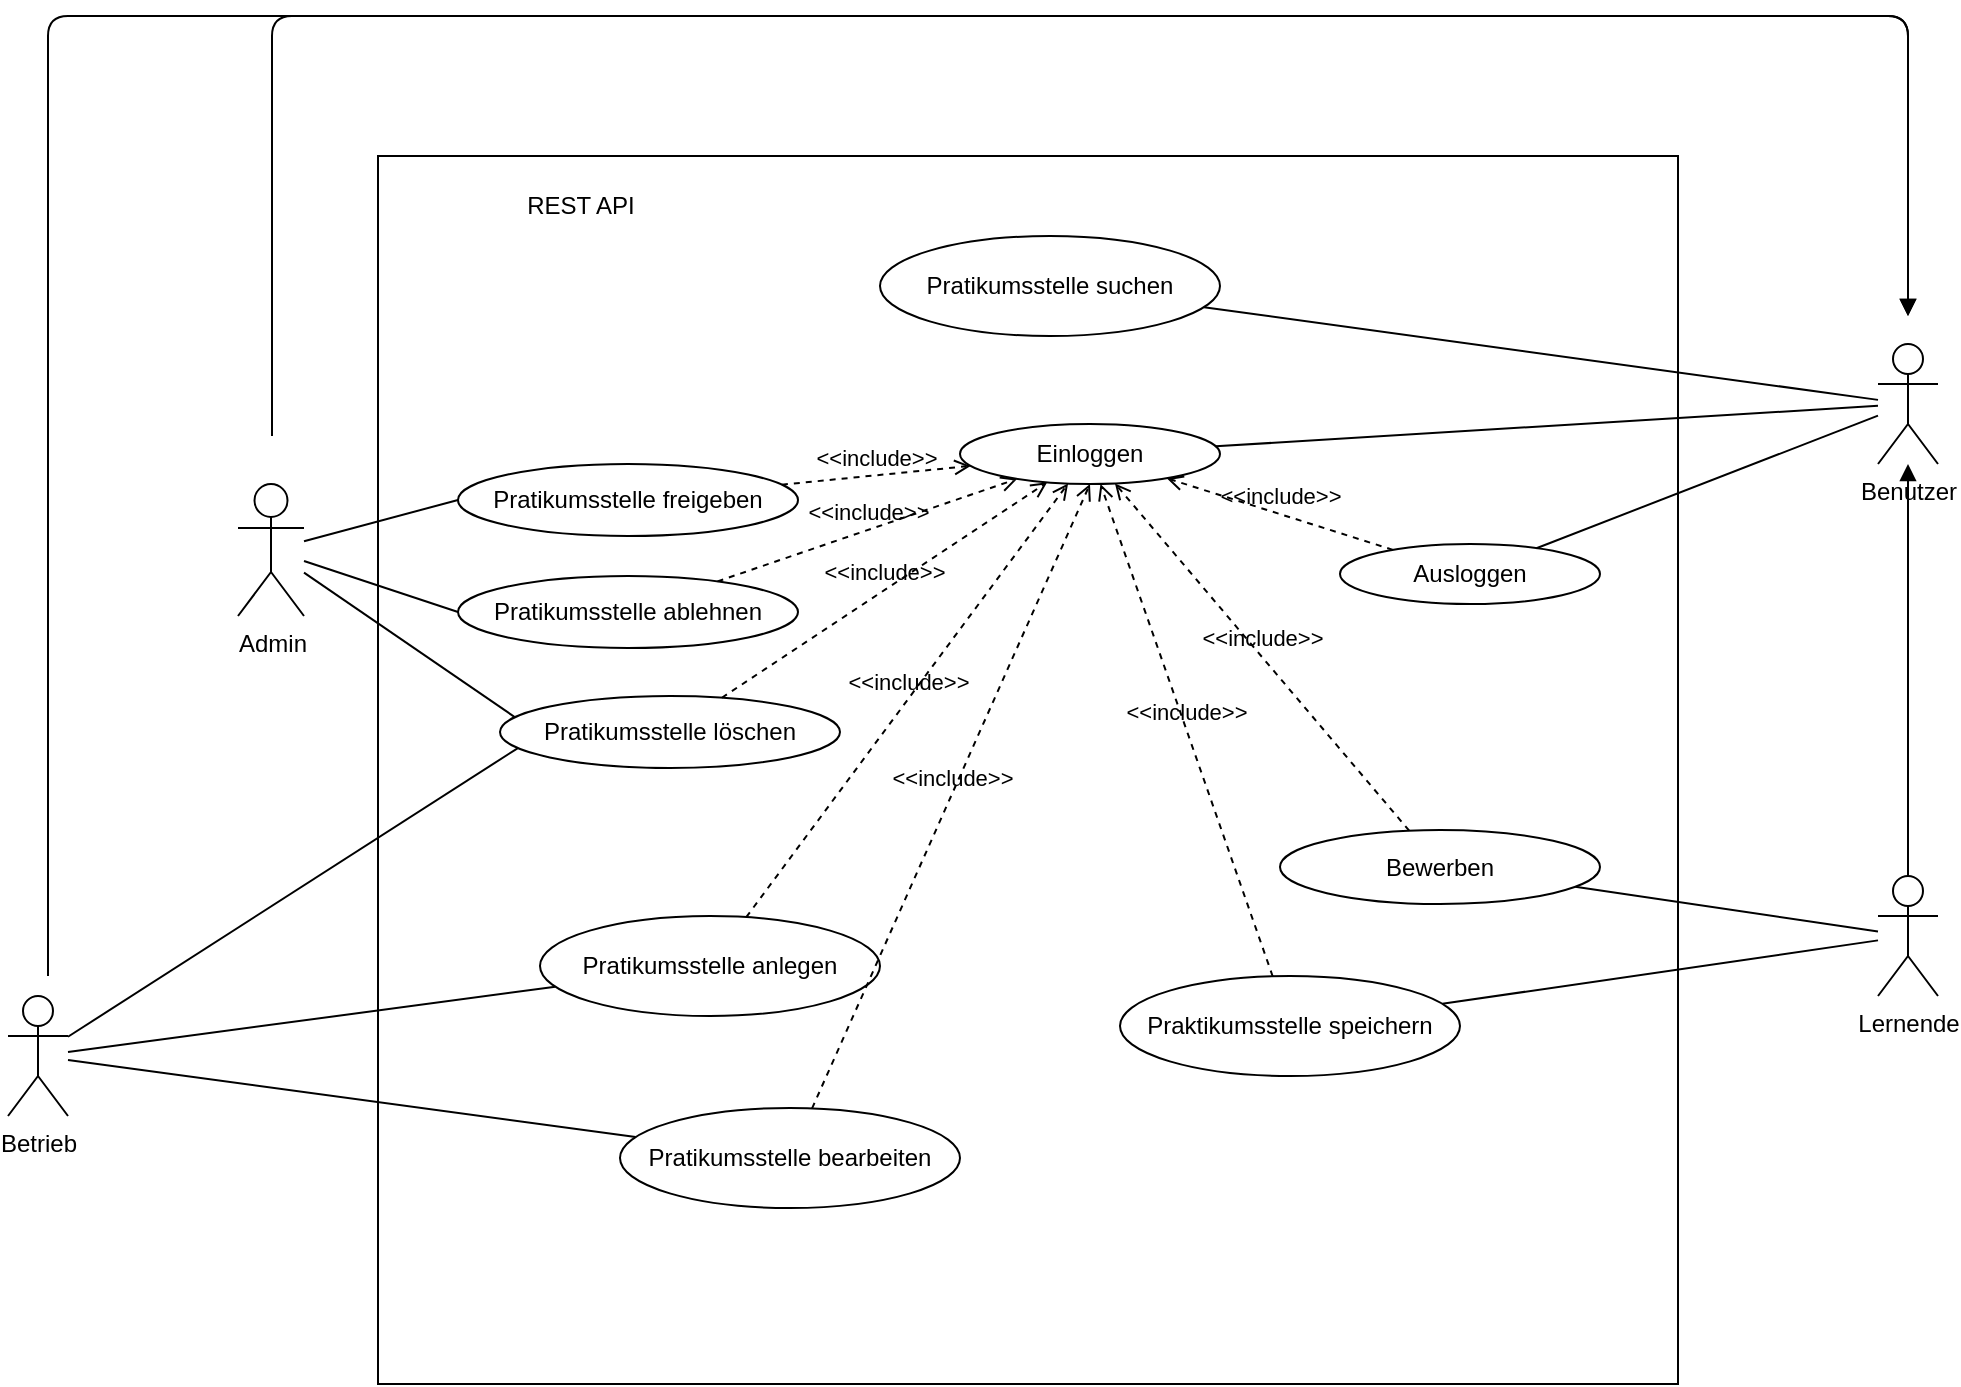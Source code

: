<mxfile>
    <diagram name="Page-1" id="OR2eZVDD8Wp4GMD3wSqp">
        <mxGraphModel dx="940" dy="654" grid="1" gridSize="10" guides="1" tooltips="1" connect="1" arrows="1" fold="1" page="1" pageScale="1" pageWidth="1169" pageHeight="827" math="0" shadow="0">
            <root>
                <mxCell id="0"/>
                <mxCell id="1" parent="0"/>
                <mxCell id="deuMdUlMVk6O5wJ9eWme-16" value="" style="rounded=0;whiteSpace=wrap;html=1;" parent="1" vertex="1">
                    <mxGeometry x="287" y="142" width="650" height="614" as="geometry"/>
                </mxCell>
                <mxCell id="7" style="edgeStyle=none;html=1;endArrow=none;endFill=0;" edge="1" parent="1" source="15" target="deuMdUlMVk6O5wJ9eWme-2">
                    <mxGeometry relative="1" as="geometry"/>
                </mxCell>
                <mxCell id="8" style="edgeStyle=none;html=1;endArrow=none;endFill=0;entryX=0.051;entryY=0.317;entryDx=0;entryDy=0;entryPerimeter=0;" edge="1" parent="1" source="deuMdUlMVk6O5wJ9eWme-1" target="6">
                    <mxGeometry relative="1" as="geometry"/>
                </mxCell>
                <mxCell id="37" style="edgeStyle=none;html=1;startArrow=none;startFill=0;endArrow=none;endFill=0;entryX=0;entryY=0.5;entryDx=0;entryDy=0;" edge="1" parent="1" source="deuMdUlMVk6O5wJ9eWme-1" target="26">
                    <mxGeometry relative="1" as="geometry"/>
                </mxCell>
                <mxCell id="38" style="edgeStyle=none;html=1;startArrow=none;startFill=0;endArrow=none;endFill=0;entryX=0;entryY=0.5;entryDx=0;entryDy=0;" edge="1" parent="1" source="deuMdUlMVk6O5wJ9eWme-1" target="27">
                    <mxGeometry relative="1" as="geometry"/>
                </mxCell>
                <mxCell id="deuMdUlMVk6O5wJ9eWme-1" value="Admin" style="shape=umlActor;verticalLabelPosition=bottom;verticalAlign=top;html=1;outlineConnect=0;" parent="1" vertex="1">
                    <mxGeometry x="217" y="306" width="33" height="66" as="geometry"/>
                </mxCell>
                <mxCell id="deuMdUlMVk6O5wJ9eWme-2" value="Einloggen" style="ellipse;whiteSpace=wrap;html=1;" parent="1" vertex="1">
                    <mxGeometry x="578" y="276" width="130" height="30" as="geometry"/>
                </mxCell>
                <mxCell id="35" style="edgeStyle=none;html=1;startArrow=none;startFill=0;endArrow=none;endFill=0;" edge="1" parent="1" source="deuMdUlMVk6O5wJ9eWme-5" target="deuMdUlMVk6O5wJ9eWme-12">
                    <mxGeometry relative="1" as="geometry"/>
                </mxCell>
                <mxCell id="36" style="edgeStyle=none;html=1;startArrow=none;startFill=0;endArrow=none;endFill=0;" edge="1" parent="1" source="deuMdUlMVk6O5wJ9eWme-5" target="25">
                    <mxGeometry relative="1" as="geometry"/>
                </mxCell>
                <mxCell id="39" style="edgeStyle=none;html=1;startArrow=none;startFill=0;endArrow=none;endFill=0;entryX=0.055;entryY=0.716;entryDx=0;entryDy=0;entryPerimeter=0;" edge="1" parent="1" source="deuMdUlMVk6O5wJ9eWme-5" target="6">
                    <mxGeometry relative="1" as="geometry"/>
                </mxCell>
                <mxCell id="deuMdUlMVk6O5wJ9eWme-5" value="Betrieb" style="shape=umlActor;verticalLabelPosition=bottom;verticalAlign=top;html=1;outlineConnect=0;" parent="1" vertex="1">
                    <mxGeometry x="102" y="562" width="30" height="60" as="geometry"/>
                </mxCell>
                <mxCell id="34" style="edgeStyle=none;html=1;startArrow=none;startFill=0;endArrow=none;endFill=0;" edge="1" parent="1" source="deuMdUlMVk6O5wJ9eWme-6" target="21">
                    <mxGeometry relative="1" as="geometry"/>
                </mxCell>
                <mxCell id="deuMdUlMVk6O5wJ9eWme-6" value="Lernende" style="shape=umlActor;verticalLabelPosition=bottom;verticalAlign=top;html=1;outlineConnect=0;" parent="1" vertex="1">
                    <mxGeometry x="1037" y="502" width="30" height="60" as="geometry"/>
                </mxCell>
                <mxCell id="deuMdUlMVk6O5wJ9eWme-11" value="Ausloggen" style="ellipse;whiteSpace=wrap;html=1;" parent="1" vertex="1">
                    <mxGeometry x="768" y="336" width="130" height="30" as="geometry"/>
                </mxCell>
                <mxCell id="deuMdUlMVk6O5wJ9eWme-12" value="Pratikumsstelle anlegen" style="ellipse;whiteSpace=wrap;html=1;" parent="1" vertex="1">
                    <mxGeometry x="368" y="522" width="170" height="50" as="geometry"/>
                </mxCell>
                <mxCell id="33" style="edgeStyle=none;html=1;startArrow=none;startFill=0;endArrow=none;endFill=0;" edge="1" parent="1" source="deuMdUlMVk6O5wJ9eWme-13" target="deuMdUlMVk6O5wJ9eWme-6">
                    <mxGeometry relative="1" as="geometry"/>
                </mxCell>
                <mxCell id="deuMdUlMVk6O5wJ9eWme-13" value="Bewerben" style="ellipse;whiteSpace=wrap;html=1;" parent="1" vertex="1">
                    <mxGeometry x="738" y="479" width="160" height="37" as="geometry"/>
                </mxCell>
                <mxCell id="deuMdUlMVk6O5wJ9eWme-17" value="REST API" style="text;html=1;align=center;verticalAlign=middle;resizable=0;points=[];autosize=1;strokeColor=none;fillColor=none;" parent="1" vertex="1">
                    <mxGeometry x="348" y="152" width="80" height="30" as="geometry"/>
                </mxCell>
                <mxCell id="deuMdUlMVk6O5wJ9eWme-21" value="" style="endArrow=none;html=1;rounded=0;" parent="1" source="15" target="deuMdUlMVk6O5wJ9eWme-11" edge="1">
                    <mxGeometry width="50" height="50" relative="1" as="geometry">
                        <mxPoint x="227" y="286" as="sourcePoint"/>
                        <mxPoint x="277" y="236" as="targetPoint"/>
                    </mxGeometry>
                </mxCell>
                <mxCell id="2" value="Pratikumsstelle suchen" style="ellipse;whiteSpace=wrap;html=1;" vertex="1" parent="1">
                    <mxGeometry x="538" y="182" width="170" height="50" as="geometry"/>
                </mxCell>
                <mxCell id="6" value="Pratikumsstelle löschen" style="ellipse;whiteSpace=wrap;html=1;" vertex="1" parent="1">
                    <mxGeometry x="348" y="412" width="170" height="36" as="geometry"/>
                </mxCell>
                <mxCell id="10" value="&amp;lt;&amp;lt;include&amp;gt;&amp;gt;" style="html=1;verticalAlign=bottom;labelBackgroundColor=none;endArrow=open;endFill=0;dashed=1;" edge="1" parent="1" source="deuMdUlMVk6O5wJ9eWme-11" target="deuMdUlMVk6O5wJ9eWme-2">
                    <mxGeometry width="160" relative="1" as="geometry">
                        <mxPoint x="698" y="476" as="sourcePoint"/>
                        <mxPoint x="858" y="476" as="targetPoint"/>
                    </mxGeometry>
                </mxCell>
                <mxCell id="13" value="&amp;lt;&amp;lt;include&amp;gt;&amp;gt;" style="html=1;verticalAlign=bottom;labelBackgroundColor=none;endArrow=open;endFill=0;dashed=1;" edge="1" parent="1" source="deuMdUlMVk6O5wJ9eWme-13" target="deuMdUlMVk6O5wJ9eWme-2">
                    <mxGeometry width="160" relative="1" as="geometry">
                        <mxPoint x="639.299" y="486.464" as="sourcePoint"/>
                        <mxPoint x="733.211" y="345.829" as="targetPoint"/>
                    </mxGeometry>
                </mxCell>
                <mxCell id="14" value="&amp;lt;&amp;lt;include&amp;gt;&amp;gt;" style="html=1;verticalAlign=bottom;labelBackgroundColor=none;endArrow=open;endFill=0;dashed=1;" edge="1" parent="1" source="6" target="deuMdUlMVk6O5wJ9eWme-2">
                    <mxGeometry width="160" relative="1" as="geometry">
                        <mxPoint x="629.355" y="476.467" as="sourcePoint"/>
                        <mxPoint x="723.116" y="335.826" as="targetPoint"/>
                    </mxGeometry>
                </mxCell>
                <mxCell id="16" style="edgeStyle=none;html=1;endArrow=none;endFill=0;startArrow=block;startFill=1;" edge="1" parent="1" source="15" target="deuMdUlMVk6O5wJ9eWme-6">
                    <mxGeometry relative="1" as="geometry"/>
                </mxCell>
                <mxCell id="17" style="edgeStyle=none;html=1;startArrow=block;startFill=1;endArrow=none;endFill=0;" edge="1" parent="1">
                    <mxGeometry relative="1" as="geometry">
                        <mxPoint x="1052" y="222" as="sourcePoint"/>
                        <mxPoint x="234" y="282" as="targetPoint"/>
                        <Array as="points">
                            <mxPoint x="1052" y="72"/>
                            <mxPoint x="234" y="72"/>
                        </Array>
                    </mxGeometry>
                </mxCell>
                <mxCell id="20" style="edgeStyle=none;html=1;startArrow=none;startFill=0;endArrow=none;endFill=0;" edge="1" parent="1" source="15" target="2">
                    <mxGeometry relative="1" as="geometry"/>
                </mxCell>
                <mxCell id="15" value="Benutzer" style="shape=umlActor;verticalLabelPosition=bottom;verticalAlign=top;html=1;outlineConnect=0;" vertex="1" parent="1">
                    <mxGeometry x="1037" y="236" width="30" height="60" as="geometry"/>
                </mxCell>
                <mxCell id="18" style="edgeStyle=none;html=1;startArrow=block;startFill=1;endArrow=none;endFill=0;" edge="1" parent="1">
                    <mxGeometry relative="1" as="geometry">
                        <mxPoint x="1052" y="222" as="sourcePoint"/>
                        <mxPoint x="122" y="552" as="targetPoint"/>
                        <Array as="points">
                            <mxPoint x="1052" y="72"/>
                            <mxPoint x="122" y="72"/>
                        </Array>
                    </mxGeometry>
                </mxCell>
                <mxCell id="21" value="Praktikumsstelle speichern" style="ellipse;whiteSpace=wrap;html=1;" vertex="1" parent="1">
                    <mxGeometry x="658" y="552" width="170" height="50" as="geometry"/>
                </mxCell>
                <mxCell id="24" value="&amp;lt;&amp;lt;include&amp;gt;&amp;gt;" style="html=1;verticalAlign=bottom;labelBackgroundColor=none;endArrow=open;endFill=0;dashed=1;" edge="1" parent="1" source="21" target="deuMdUlMVk6O5wJ9eWme-2">
                    <mxGeometry width="160" relative="1" as="geometry">
                        <mxPoint x="512.603" y="475.311" as="sourcePoint"/>
                        <mxPoint x="641.125" y="315.748" as="targetPoint"/>
                    </mxGeometry>
                </mxCell>
                <mxCell id="25" value="Pratikumsstelle bearbeiten" style="ellipse;whiteSpace=wrap;html=1;" vertex="1" parent="1">
                    <mxGeometry x="408" y="618" width="170" height="50" as="geometry"/>
                </mxCell>
                <mxCell id="26" value="Pratikumsstelle freigeben" style="ellipse;whiteSpace=wrap;html=1;" vertex="1" parent="1">
                    <mxGeometry x="327" y="296" width="170" height="36" as="geometry"/>
                </mxCell>
                <mxCell id="27" value="Pratikumsstelle ablehnen" style="ellipse;whiteSpace=wrap;html=1;" vertex="1" parent="1">
                    <mxGeometry x="327" y="352" width="170" height="36" as="geometry"/>
                </mxCell>
                <mxCell id="29" value="&amp;lt;&amp;lt;include&amp;gt;&amp;gt;" style="html=1;verticalAlign=bottom;labelBackgroundColor=none;endArrow=open;endFill=0;dashed=1;" edge="1" parent="1">
                    <mxGeometry width="160" relative="1" as="geometry">
                        <mxPoint x="471.132" y="522.575" as="sourcePoint"/>
                        <mxPoint x="632.048" y="305.786" as="targetPoint"/>
                    </mxGeometry>
                </mxCell>
                <mxCell id="30" value="&amp;lt;&amp;lt;include&amp;gt;&amp;gt;" style="html=1;verticalAlign=bottom;labelBackgroundColor=none;endArrow=open;endFill=0;dashed=1;entryX=0.5;entryY=1;entryDx=0;entryDy=0;" edge="1" parent="1" source="25" target="deuMdUlMVk6O5wJ9eWme-2">
                    <mxGeometry width="160" relative="1" as="geometry">
                        <mxPoint x="481.132" y="532.575" as="sourcePoint"/>
                        <mxPoint x="642.048" y="315.786" as="targetPoint"/>
                    </mxGeometry>
                </mxCell>
                <mxCell id="31" value="&amp;lt;&amp;lt;include&amp;gt;&amp;gt;" style="html=1;verticalAlign=bottom;labelBackgroundColor=none;endArrow=open;endFill=0;dashed=1;" edge="1" parent="1" source="27" target="deuMdUlMVk6O5wJ9eWme-2">
                    <mxGeometry width="160" relative="1" as="geometry">
                        <mxPoint x="491.132" y="542.575" as="sourcePoint"/>
                        <mxPoint x="652.048" y="325.786" as="targetPoint"/>
                    </mxGeometry>
                </mxCell>
                <mxCell id="32" value="&amp;lt;&amp;lt;include&amp;gt;&amp;gt;" style="html=1;verticalAlign=bottom;labelBackgroundColor=none;endArrow=open;endFill=0;dashed=1;" edge="1" parent="1" source="26" target="deuMdUlMVk6O5wJ9eWme-2">
                    <mxGeometry width="160" relative="1" as="geometry">
                        <mxPoint x="501.132" y="552.575" as="sourcePoint"/>
                        <mxPoint x="662.048" y="335.786" as="targetPoint"/>
                    </mxGeometry>
                </mxCell>
            </root>
        </mxGraphModel>
    </diagram>
</mxfile>